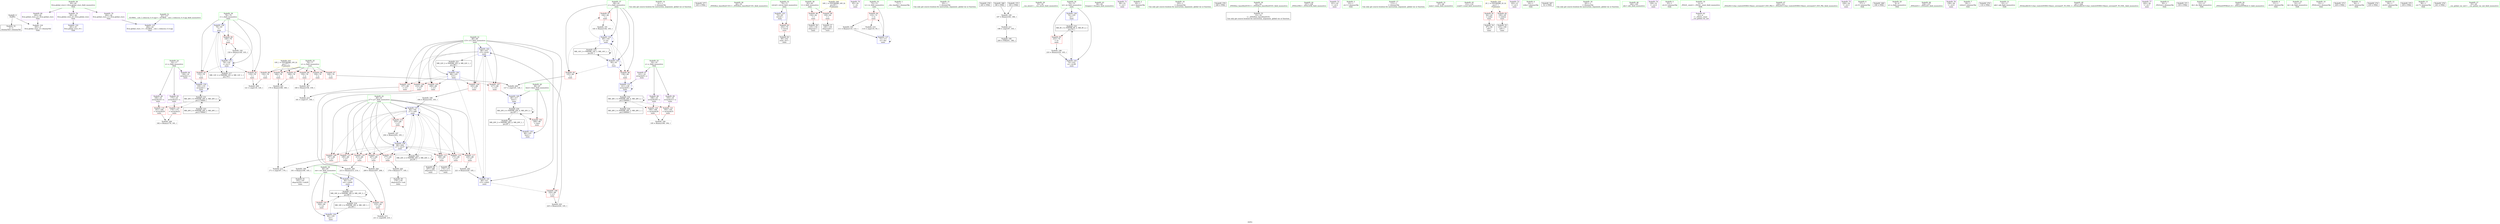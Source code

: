 digraph "SVFG" {
	label="SVFG";

	Node0x55dcc3734580 [shape=record,color=grey,label="{NodeID: 0\nNullPtr}"];
	Node0x55dcc3734580 -> Node0x55dcc37513b0[style=solid];
	Node0x55dcc3734580 -> Node0x55dcc3755f80[style=solid];
	Node0x55dcc3750870 [shape=record,color=red,label="{NodeID: 97\n144\<--80\n\<--j\nmain\n}"];
	Node0x55dcc3750870 -> Node0x55dcc37596d0[style=solid];
	Node0x55dcc3735470 [shape=record,color=green,label="{NodeID: 14\n41\<--1\n\<--dummyObj\nCan only get source location for instruction, argument, global var or function.}"];
	Node0x55dcc3778320 [shape=record,color=black,label="{NodeID: 277\n243 = PHI()\n}"];
	Node0x55dcc3753c20 [shape=record,color=grey,label="{NodeID: 194\n195 = Binary(189, 194, )\n}"];
	Node0x55dcc37503b0 [shape=record,color=red,label="{NodeID: 111\n177\<--90\n\<--j17\nmain\n}"];
	Node0x55dcc37503b0 -> Node0x55dcc375bbe0[style=solid];
	Node0x55dcc374eda0 [shape=record,color=green,label="{NodeID: 28\n49\<--50\n_ZNSt8ios_base4InitC1Ev\<--_ZNSt8ios_base4InitC1Ev_field_insensitive\n}"];
	Node0x55dcc375c060 [shape=record,color=grey,label="{NodeID: 208\n127 = cmp(125, 126, )\n}"];
	Node0x55dcc3756080 [shape=record,color=blue,label="{NodeID: 125\n70\<--93\nretval\<--\nmain\n}"];
	Node0x55dcc3756080 -> Node0x55dcc3752dd0[style=dashed];
	Node0x55dcc374f9c0 [shape=record,color=green,label="{NodeID: 42\n90\<--91\nj17\<--j17_field_insensitive\nmain\n}"];
	Node0x55dcc374f9c0 -> Node0x55dcc3750210[style=solid];
	Node0x55dcc374f9c0 -> Node0x55dcc37502e0[style=solid];
	Node0x55dcc374f9c0 -> Node0x55dcc37503b0[style=solid];
	Node0x55dcc374f9c0 -> Node0x55dcc3750480[style=solid];
	Node0x55dcc374f9c0 -> Node0x55dcc3750550[style=solid];
	Node0x55dcc374f9c0 -> Node0x55dcc3750620[style=solid];
	Node0x55dcc374f9c0 -> Node0x55dcc3755880[style=solid];
	Node0x55dcc374f9c0 -> Node0x55dcc3755910[style=solid];
	Node0x55dcc374f9c0 -> Node0x55dcc37559a0[style=solid];
	Node0x55dcc374f9c0 -> Node0x55dcc3756a40[style=solid];
	Node0x55dcc374f9c0 -> Node0x55dcc3756b10[style=solid];
	Node0x55dcc3765000 [shape=record,color=black,label="{NodeID: 222\nMR_24V_2 = PHI(MR_24V_3, MR_24V_1, )\npts\{91 \}\n}"];
	Node0x55dcc3765000 -> Node0x55dcc3756a40[style=dashed];
	Node0x55dcc3765000 -> Node0x55dcc3765000[style=dashed];
	Node0x55dcc3756be0 [shape=record,color=blue,label="{NodeID: 139\n84\<--215\nret\<--sub40\nmain\n}"];
	Node0x55dcc3756be0 -> Node0x55dcc3768700[style=dashed];
	Node0x55dcc3751750 [shape=record,color=black,label="{NodeID: 56\n135\<--134\nidxprom\<--\nmain\n}"];
	Node0x55dcc37522b0 [shape=record,color=purple,label="{NodeID: 70\n95\<--20\n\<--.str\nmain\n}"];
	Node0x55dcc3752ea0 [shape=record,color=red,label="{NodeID: 84\n110\<--72\n\<--tc\nmain\n}"];
	Node0x55dcc3752ea0 -> Node0x55dcc3753aa0[style=solid];
	Node0x55dcc3752ea0 -> Node0x55dcc375c360[style=solid];
	Node0x55dcc3734e20 [shape=record,color=green,label="{NodeID: 1\n7\<--1\n__dso_handle\<--dummyObj\nGlob }"];
	Node0x55dcc3750940 [shape=record,color=red,label="{NodeID: 98\n134\<--82\n\<--t\nmain\n}"];
	Node0x55dcc3750940 -> Node0x55dcc3751750[style=solid];
	Node0x55dcc3735540 [shape=record,color=green,label="{NodeID: 15\n93\<--1\n\<--dummyObj\nCan only get source location for instruction, argument, global var or function.}"];
	Node0x55dcc3778420 [shape=record,color=black,label="{NodeID: 278\n245 = PHI()\n}"];
	Node0x55dcc3753da0 [shape=record,color=grey,label="{NodeID: 195\n197 = Binary(183, 196, )\n}"];
	Node0x55dcc3753da0 -> Node0x55dcc375c4e0[style=solid];
	Node0x55dcc3750480 [shape=record,color=red,label="{NodeID: 112\n186\<--90\n\<--j17\nmain\n}"];
	Node0x55dcc3750480 -> Node0x55dcc3751a90[style=solid];
	Node0x55dcc374eea0 [shape=record,color=green,label="{NodeID: 29\n55\<--56\n__cxa_atexit\<--__cxa_atexit_field_insensitive\n}"];
	Node0x55dcc375c1e0 [shape=record,color=grey,label="{NodeID: 209\n121 = cmp(119, 120, )\n}"];
	Node0x55dcc3756150 [shape=record,color=blue,label="{NodeID: 126\n74\<--105\nnt\<--\nmain\n}"];
	Node0x55dcc3756150 -> Node0x55dcc3763200[style=dashed];
	Node0x55dcc374fa90 [shape=record,color=green,label="{NodeID: 43\n98\<--99\nfreopen\<--freopen_field_insensitive\n}"];
	Node0x55dcc3765500 [shape=record,color=black,label="{NodeID: 223\nMR_26V_2 = PHI(MR_26V_3, MR_26V_1, )\npts\{170000 \}\n}"];
	Node0x55dcc3765500 -> Node0x55dcc3767d00[style=dashed];
	Node0x55dcc3756cb0 [shape=record,color=blue,label="{NodeID: 140\n86\<--217\nbest\<--\nmain\n}"];
	Node0x55dcc3756cb0 -> Node0x55dcc3768c00[style=dashed];
	Node0x55dcc3751820 [shape=record,color=black,label="{NodeID: 57\n140\<--139\nidxprom8\<--\nmain\n}"];
	Node0x55dcc3752380 [shape=record,color=purple,label="{NodeID: 71\n96\<--22\n\<--.str.1\nmain\n}"];
	Node0x55dcc3752f70 [shape=record,color=red,label="{NodeID: 85\n232\<--74\n\<--nt\nmain\n}"];
	Node0x55dcc3752f70 -> Node0x55dcc3754220[style=solid];
	Node0x55dcc3733690 [shape=record,color=green,label="{NodeID: 2\n20\<--1\n.str\<--dummyObj\nGlob }"];
	Node0x55dcc3750a10 [shape=record,color=red,label="{NodeID: 99\n139\<--82\n\<--t\nmain\n}"];
	Node0x55dcc3750a10 -> Node0x55dcc3751820[style=solid];
	Node0x55dcc374e530 [shape=record,color=green,label="{NodeID: 16\n105\<--1\n\<--dummyObj\nCan only get source location for instruction, argument, global var or function.}"];
	Node0x55dcc3778520 [shape=record,color=black,label="{NodeID: 279\n246 = PHI()\n}"];
	Node0x55dcc3753f20 [shape=record,color=grey,label="{NodeID: 196\n191 = Binary(190, 105, )\n}"];
	Node0x55dcc3753f20 -> Node0x55dcc3751b60[style=solid];
	Node0x55dcc3750550 [shape=record,color=red,label="{NodeID: 113\n190\<--90\n\<--j17\nmain\n}"];
	Node0x55dcc3750550 -> Node0x55dcc3753f20[style=solid];
	Node0x55dcc374efa0 [shape=record,color=green,label="{NodeID: 30\n54\<--60\n_ZNSt8ios_base4InitD1Ev\<--_ZNSt8ios_base4InitD1Ev_field_insensitive\n}"];
	Node0x55dcc374efa0 -> Node0x55dcc37514b0[style=solid];
	Node0x55dcc375c360 [shape=record,color=grey,label="{NodeID: 210\n114 = cmp(110, 93, )\n}"];
	Node0x55dcc3756220 [shape=record,color=blue,label="{NodeID: 127\n72\<--111\ntc\<--dec\nmain\n}"];
	Node0x55dcc3756220 -> Node0x55dcc3752ea0[style=dashed];
	Node0x55dcc3756220 -> Node0x55dcc3756220[style=dashed];
	Node0x55dcc374fb90 [shape=record,color=green,label="{NodeID: 44\n107\<--108\n_ZNSirsERi\<--_ZNSirsERi_field_insensitive\n}"];
	Node0x55dcc3765a00 [shape=record,color=black,label="{NodeID: 224\nMR_28V_2 = PHI(MR_28V_3, MR_28V_1, )\npts\{190000 \}\n}"];
	Node0x55dcc3765a00 -> Node0x55dcc3768200[style=dashed];
	Node0x55dcc3756d80 [shape=record,color=blue,label="{NodeID: 141\n88\<--221\ni13\<--sub41\nmain\n}"];
	Node0x55dcc3756d80 -> Node0x55dcc3750140[style=dashed];
	Node0x55dcc3756d80 -> Node0x55dcc3756e50[style=dashed];
	Node0x55dcc37518f0 [shape=record,color=black,label="{NodeID: 58\n174\<--173\nidxprom21\<--\nmain\n}"];
	Node0x55dcc3752450 [shape=record,color=purple,label="{NodeID: 72\n101\<--25\n\<--.str.2\nmain\n}"];
	Node0x55dcc3753040 [shape=record,color=red,label="{NodeID: 86\n120\<--76\n\<--n\nmain\n}"];
	Node0x55dcc3753040 -> Node0x55dcc375c1e0[style=solid];
	Node0x55dcc3735e00 [shape=record,color=green,label="{NodeID: 3\n22\<--1\n.str.1\<--dummyObj\nGlob }"];
	Node0x55dcc3750ae0 [shape=record,color=red,label="{NodeID: 100\n210\<--84\n\<--ret\nmain\n}"];
	Node0x55dcc3750ae0 -> Node0x55dcc375c7e0[style=solid];
	Node0x55dcc374e5c0 [shape=record,color=green,label="{NodeID: 17\n112\<--1\n\<--dummyObj\nCan only get source location for instruction, argument, global var or function.}"];
	Node0x55dcc37540a0 [shape=record,color=grey,label="{NodeID: 197\n204 = Binary(203, 105, )\n}"];
	Node0x55dcc37540a0 -> Node0x55dcc3756b10[style=solid];
	Node0x55dcc3750620 [shape=record,color=red,label="{NodeID: 114\n203\<--90\n\<--j17\nmain\n}"];
	Node0x55dcc3750620 -> Node0x55dcc37540a0[style=solid];
	Node0x55dcc374f0a0 [shape=record,color=green,label="{NodeID: 31\n67\<--68\nmain\<--main_field_insensitive\n}"];
	Node0x55dcc375c4e0 [shape=record,color=grey,label="{NodeID: 211\n198 = cmp(197, 105, )\n}"];
	Node0x55dcc375c4e0 -> Node0x55dcc34c64f0[style=solid];
	Node0x55dcc37562f0 [shape=record,color=blue,label="{NodeID: 128\n78\<--93\ni\<--\nmain\n}"];
	Node0x55dcc37562f0 -> Node0x55dcc3753520[style=dashed];
	Node0x55dcc37562f0 -> Node0x55dcc37535f0[style=dashed];
	Node0x55dcc37562f0 -> Node0x55dcc37536c0[style=dashed];
	Node0x55dcc37562f0 -> Node0x55dcc3756700[style=dashed];
	Node0x55dcc37562f0 -> Node0x55dcc3763700[style=dashed];
	Node0x55dcc374fc90 [shape=record,color=green,label="{NodeID: 45\n131\<--132\nscanf\<--scanf_field_insensitive\n}"];
	Node0x55dcc3756e50 [shape=record,color=blue,label="{NodeID: 142\n88\<--225\ni13\<--inc43\nmain\n}"];
	Node0x55dcc3756e50 -> Node0x55dcc3750d50[style=dashed];
	Node0x55dcc3756e50 -> Node0x55dcc3750e20[style=dashed];
	Node0x55dcc3756e50 -> Node0x55dcc3750ef0[style=dashed];
	Node0x55dcc3756e50 -> Node0x55dcc374ffa0[style=dashed];
	Node0x55dcc3756e50 -> Node0x55dcc3750070[style=dashed];
	Node0x55dcc3756e50 -> Node0x55dcc3756d80[style=dashed];
	Node0x55dcc3756e50 -> Node0x55dcc3764b00[style=dashed];
	Node0x55dcc37519c0 [shape=record,color=black,label="{NodeID: 59\n179\<--178\nidxprom23\<--sub\nmain\n}"];
	Node0x55dcc376a500 [shape=record,color=yellow,style=double,label="{NodeID: 239\n2V_1 = ENCHI(MR_2V_0)\npts\{1 \}\nFun[main]}"];
	Node0x55dcc376a500 -> Node0x55dcc3752c30[style=dashed];
	Node0x55dcc376a500 -> Node0x55dcc3752d00[style=dashed];
	Node0x55dcc3752520 [shape=record,color=purple,label="{NodeID: 73\n102\<--27\n\<--.str.3\nmain\n}"];
	Node0x55dcc3753110 [shape=record,color=red,label="{NodeID: 87\n126\<--76\n\<--n\nmain\n}"];
	Node0x55dcc3753110 -> Node0x55dcc375c060[style=solid];
	Node0x55dcc3735f60 [shape=record,color=green,label="{NodeID: 4\n24\<--1\nstdin\<--dummyObj\nGlob }"];
	Node0x55dcc37778c0 [shape=record,color=black,label="{NodeID: 267\n52 = PHI()\n}"];
	Node0x55dcc3750bb0 [shape=record,color=red,label="{NodeID: 101\n244\<--84\n\<--ret\nmain\n}"];
	Node0x55dcc374e650 [shape=record,color=green,label="{NodeID: 18\n201\<--1\n\<--dummyObj\nCan only get source location for instruction, argument, global var or function.}"];
	Node0x55dcc3754220 [shape=record,color=grey,label="{NodeID: 198\n233 = Binary(232, 105, )\n}"];
	Node0x55dcc3754220 -> Node0x55dcc3756f20[style=solid];
	Node0x55dcc3755880 [shape=record,color=red,label="{NodeID: 115\n207\<--90\n\<--j17\nmain\n}"];
	Node0x55dcc3755880 -> Node0x55dcc375ba60[style=solid];
	Node0x55dcc374f1a0 [shape=record,color=green,label="{NodeID: 32\n70\<--71\nretval\<--retval_field_insensitive\nmain\n}"];
	Node0x55dcc374f1a0 -> Node0x55dcc3752dd0[style=solid];
	Node0x55dcc374f1a0 -> Node0x55dcc3756080[style=solid];
	Node0x55dcc375c660 [shape=record,color=grey,label="{NodeID: 212\n171 = cmp(167, 170, )\n}"];
	Node0x55dcc37563c0 [shape=record,color=blue,label="{NodeID: 129\n80\<--93\nj\<--\nmain\n}"];
	Node0x55dcc37563c0 -> Node0x55dcc3753790[style=dashed];
	Node0x55dcc37563c0 -> Node0x55dcc37507a0[style=dashed];
	Node0x55dcc37563c0 -> Node0x55dcc3750870[style=dashed];
	Node0x55dcc37563c0 -> Node0x55dcc37563c0[style=dashed];
	Node0x55dcc37563c0 -> Node0x55dcc3756630[style=dashed];
	Node0x55dcc37563c0 -> Node0x55dcc3763c00[style=dashed];
	Node0x55dcc374fd90 [shape=record,color=green,label="{NodeID: 46\n184\<--185\nabs\<--abs_field_insensitive\n}"];
	Node0x55dcc3756f20 [shape=record,color=blue,label="{NodeID: 143\n74\<--233\nnt\<--inc46\nmain\n}"];
	Node0x55dcc3756f20 -> Node0x55dcc3763200[style=dashed];
	Node0x55dcc3751a90 [shape=record,color=black,label="{NodeID: 60\n187\<--186\nidxprom27\<--\nmain\n}"];
	Node0x55dcc37525f0 [shape=record,color=purple,label="{NodeID: 74\n129\<--31\n\<--.str.4\nmain\n}"];
	Node0x55dcc37531e0 [shape=record,color=red,label="{NodeID: 88\n158\<--76\n\<--n\nmain\n}"];
	Node0x55dcc37531e0 -> Node0x55dcc375bee0[style=solid];
	Node0x55dcc3734bb0 [shape=record,color=green,label="{NodeID: 5\n25\<--1\n.str.2\<--dummyObj\nGlob }"];
	Node0x55dcc37779c0 [shape=record,color=black,label="{NodeID: 268\n196 = PHI()\n}"];
	Node0x55dcc37779c0 -> Node0x55dcc3753da0[style=solid];
	Node0x55dcc3750c80 [shape=record,color=red,label="{NodeID: 102\n240\<--86\n\<--best\nmain\n}"];
	Node0x55dcc374e6e0 [shape=record,color=green,label="{NodeID: 19\n4\<--6\n_ZStL8__ioinit\<--_ZStL8__ioinit_field_insensitive\nGlob }"];
	Node0x55dcc374e6e0 -> Node0x55dcc3751d00[style=solid];
	Node0x55dcc37543a0 [shape=record,color=grey,label="{NodeID: 199\n164 = Binary(163, 105, )\n}"];
	Node0x55dcc37543a0 -> Node0x55dcc3756a40[style=solid];
	Node0x55dcc3755910 [shape=record,color=red,label="{NodeID: 116\n213\<--90\n\<--j17\nmain\n}"];
	Node0x55dcc3755910 -> Node0x55dcc3754520[style=solid];
	Node0x55dcc374f270 [shape=record,color=green,label="{NodeID: 33\n72\<--73\ntc\<--tc_field_insensitive\nmain\n}"];
	Node0x55dcc374f270 -> Node0x55dcc3752ea0[style=solid];
	Node0x55dcc374f270 -> Node0x55dcc3756220[style=solid];
	Node0x55dcc375c7e0 [shape=record,color=grey,label="{NodeID: 213\n211 = cmp(209, 210, )\n}"];
	Node0x55dcc3756490 [shape=record,color=blue,label="{NodeID: 130\n136\<--133\narrayidx\<--\nmain\n}"];
	Node0x55dcc3756490 -> Node0x55dcc3756490[style=dashed];
	Node0x55dcc3756490 -> Node0x55dcc3767d00[style=dashed];
	Node0x55dcc374fe90 [shape=record,color=green,label="{NodeID: 47\n230\<--231\n_ZStlsISt11char_traitsIcEERSt13basic_ostreamIcT_ES5_PKc\<--_ZStlsISt11char_traitsIcEERSt13basic_ostreamIcT_ES5_PKc_field_insensitive\n}"];
	Node0x55dcc3751b60 [shape=record,color=black,label="{NodeID: 61\n192\<--191\nidxprom30\<--sub29\nmain\n}"];
	Node0x55dcc37526c0 [shape=record,color=purple,label="{NodeID: 75\n228\<--34\n\<--.str.5\nmain\n}"];
	Node0x55dcc37532b0 [shape=record,color=red,label="{NodeID: 89\n159\<--76\n\<--n\nmain\n}"];
	Node0x55dcc37532b0 -> Node0x55dcc375bee0[style=solid];
	Node0x55dcc3734c40 [shape=record,color=green,label="{NodeID: 6\n27\<--1\n.str.3\<--dummyObj\nGlob }"];
	Node0x55dcc3777b20 [shape=record,color=black,label="{NodeID: 269\n106 = PHI()\n}"];
	Node0x55dcc3750d50 [shape=record,color=red,label="{NodeID: 103\n157\<--88\n\<--i13\nmain\n}"];
	Node0x55dcc3750d50 -> Node0x55dcc375c960[style=solid];
	Node0x55dcc374e770 [shape=record,color=green,label="{NodeID: 20\n8\<--9\na\<--a_field_insensitive\nGlob }"];
	Node0x55dcc3754520 [shape=record,color=grey,label="{NodeID: 200\n215 = Binary(213, 214, )\n}"];
	Node0x55dcc3754520 -> Node0x55dcc3756be0[style=solid];
	Node0x55dcc37559a0 [shape=record,color=red,label="{NodeID: 117\n220\<--90\n\<--j17\nmain\n}"];
	Node0x55dcc37559a0 -> Node0x55dcc375b7a0[style=solid];
	Node0x55dcc374f340 [shape=record,color=green,label="{NodeID: 34\n74\<--75\nnt\<--nt_field_insensitive\nmain\n}"];
	Node0x55dcc374f340 -> Node0x55dcc3752f70[style=solid];
	Node0x55dcc374f340 -> Node0x55dcc3756150[style=solid];
	Node0x55dcc374f340 -> Node0x55dcc3756f20[style=solid];
	Node0x55dcc375c960 [shape=record,color=grey,label="{NodeID: 214\n161 = cmp(157, 160, )\n}"];
	Node0x55dcc3756560 [shape=record,color=blue,label="{NodeID: 131\n141\<--138\narrayidx9\<--\nmain\n}"];
	Node0x55dcc3756560 -> Node0x55dcc3756560[style=dashed];
	Node0x55dcc3756560 -> Node0x55dcc3768200[style=dashed];
	Node0x55dcc3750fb0 [shape=record,color=green,label="{NodeID: 48\n236\<--237\n_ZNSolsEi\<--_ZNSolsEi_field_insensitive\n}"];
	Node0x55dcc3751c30 [shape=record,color=black,label="{NodeID: 62\n69\<--252\nmain_ret\<--\nmain\n}"];
	Node0x55dcc3752790 [shape=record,color=purple,label="{NodeID: 76\n238\<--36\n\<--.str.6\nmain\n}"];
	Node0x55dcc3753380 [shape=record,color=red,label="{NodeID: 90\n168\<--76\n\<--n\nmain\n}"];
	Node0x55dcc3753380 -> Node0x55dcc37546a0[style=solid];
	Node0x55dcc37349d0 [shape=record,color=green,label="{NodeID: 7\n29\<--1\nstdout\<--dummyObj\nGlob }"];
	Node0x55dcc3777bf0 [shape=record,color=black,label="{NodeID: 270\n116 = PHI()\n}"];
	Node0x55dcc3750e20 [shape=record,color=red,label="{NodeID: 104\n163\<--88\n\<--i13\nmain\n}"];
	Node0x55dcc3750e20 -> Node0x55dcc37543a0[style=solid];
	Node0x55dcc374e800 [shape=record,color=green,label="{NodeID: 21\n10\<--11\nadj\<--adj_field_insensitive\nGlob }"];
	Node0x55dcc37546a0 [shape=record,color=grey,label="{NodeID: 201\n170 = Binary(168, 169, )\n}"];
	Node0x55dcc37546a0 -> Node0x55dcc375c660[style=solid];
	Node0x55dcc3755a70 [shape=record,color=red,label="{NodeID: 118\n176\<--175\n\<--arrayidx22\nmain\n}"];
	Node0x55dcc3755a70 -> Node0x55dcc375bd60[style=solid];
	Node0x55dcc374f410 [shape=record,color=green,label="{NodeID: 35\n76\<--77\nn\<--n_field_insensitive\nmain\n}"];
	Node0x55dcc374f410 -> Node0x55dcc3753040[style=solid];
	Node0x55dcc374f410 -> Node0x55dcc3753110[style=solid];
	Node0x55dcc374f410 -> Node0x55dcc37531e0[style=solid];
	Node0x55dcc374f410 -> Node0x55dcc37532b0[style=solid];
	Node0x55dcc374f410 -> Node0x55dcc3753380[style=solid];
	Node0x55dcc374f410 -> Node0x55dcc3753450[style=solid];
	Node0x55dcc3756630 [shape=record,color=blue,label="{NodeID: 132\n80\<--145\nj\<--inc\nmain\n}"];
	Node0x55dcc3756630 -> Node0x55dcc3753790[style=dashed];
	Node0x55dcc3756630 -> Node0x55dcc37507a0[style=dashed];
	Node0x55dcc3756630 -> Node0x55dcc3750870[style=dashed];
	Node0x55dcc3756630 -> Node0x55dcc37563c0[style=dashed];
	Node0x55dcc3756630 -> Node0x55dcc3756630[style=dashed];
	Node0x55dcc3756630 -> Node0x55dcc3763c00[style=dashed];
	Node0x55dcc37510b0 [shape=record,color=green,label="{NodeID: 49\n247\<--248\n_ZSt4endlIcSt11char_traitsIcEERSt13basic_ostreamIT_T0_ES6_\<--_ZSt4endlIcSt11char_traitsIcEERSt13basic_ostreamIT_T0_ES6__field_insensitive\n}"];
	Node0x55dcc3751d00 [shape=record,color=purple,label="{NodeID: 63\n51\<--4\n\<--_ZStL8__ioinit\n__cxx_global_var_init\n}"];
	Node0x55dcc376b2c0 [shape=record,color=yellow,style=double,label="{NodeID: 243\n10V_1 = ENCHI(MR_10V_0)\npts\{77 \}\nFun[main]}"];
	Node0x55dcc376b2c0 -> Node0x55dcc3753040[style=dashed];
	Node0x55dcc376b2c0 -> Node0x55dcc3753110[style=dashed];
	Node0x55dcc376b2c0 -> Node0x55dcc37531e0[style=dashed];
	Node0x55dcc376b2c0 -> Node0x55dcc37532b0[style=dashed];
	Node0x55dcc376b2c0 -> Node0x55dcc3753380[style=dashed];
	Node0x55dcc376b2c0 -> Node0x55dcc3753450[style=dashed];
	Node0x55dcc3752860 [shape=record,color=purple,label="{NodeID: 77\n242\<--38\n\<--.str.7\nmain\n}"];
	Node0x55dcc3753450 [shape=record,color=red,label="{NodeID: 91\n169\<--76\n\<--n\nmain\n}"];
	Node0x55dcc3753450 -> Node0x55dcc37546a0[style=solid];
	Node0x55dcc3734a60 [shape=record,color=green,label="{NodeID: 8\n30\<--1\n_ZSt3cin\<--dummyObj\nGlob }"];
	Node0x55dcc3777cc0 [shape=record,color=black,label="{NodeID: 271\n130 = PHI()\n}"];
	Node0x55dcc3750ef0 [shape=record,color=red,label="{NodeID: 105\n208\<--88\n\<--i13\nmain\n}"];
	Node0x55dcc3750ef0 -> Node0x55dcc375ba60[style=solid];
	Node0x55dcc374e890 [shape=record,color=green,label="{NodeID: 22\n12\<--13\ndx\<--dx_field_insensitive\nGlob }"];
	Node0x55dcc375b7a0 [shape=record,color=grey,label="{NodeID: 202\n221 = Binary(220, 105, )\n}"];
	Node0x55dcc375b7a0 -> Node0x55dcc3756d80[style=solid];
	Node0x55dcc3755b40 [shape=record,color=red,label="{NodeID: 119\n181\<--180\n\<--arrayidx24\nmain\n}"];
	Node0x55dcc3755b40 -> Node0x55dcc375bd60[style=solid];
	Node0x55dcc374f4e0 [shape=record,color=green,label="{NodeID: 36\n78\<--79\ni\<--i_field_insensitive\nmain\n}"];
	Node0x55dcc374f4e0 -> Node0x55dcc3753520[style=solid];
	Node0x55dcc374f4e0 -> Node0x55dcc37535f0[style=solid];
	Node0x55dcc374f4e0 -> Node0x55dcc37536c0[style=solid];
	Node0x55dcc374f4e0 -> Node0x55dcc37562f0[style=solid];
	Node0x55dcc374f4e0 -> Node0x55dcc3756700[style=solid];
	Node0x55dcc3763200 [shape=record,color=black,label="{NodeID: 216\nMR_8V_3 = PHI(MR_8V_4, MR_8V_2, )\npts\{75 \}\n}"];
	Node0x55dcc3763200 -> Node0x55dcc3752f70[style=dashed];
	Node0x55dcc3763200 -> Node0x55dcc3756f20[style=dashed];
	Node0x55dcc3756700 [shape=record,color=blue,label="{NodeID: 133\n78\<--150\ni\<--inc11\nmain\n}"];
	Node0x55dcc3756700 -> Node0x55dcc3753520[style=dashed];
	Node0x55dcc3756700 -> Node0x55dcc37535f0[style=dashed];
	Node0x55dcc3756700 -> Node0x55dcc37536c0[style=dashed];
	Node0x55dcc3756700 -> Node0x55dcc3756700[style=dashed];
	Node0x55dcc3756700 -> Node0x55dcc3763700[style=dashed];
	Node0x55dcc37511b0 [shape=record,color=green,label="{NodeID: 50\n249\<--250\n_ZNSolsEPFRSoS_E\<--_ZNSolsEPFRSoS_E_field_insensitive\n}"];
	Node0x55dcc3751dd0 [shape=record,color=purple,label="{NodeID: 64\n136\<--16\narrayidx\<--x\nmain\n}"];
	Node0x55dcc3751dd0 -> Node0x55dcc3756490[style=solid];
	Node0x55dcc3752930 [shape=record,color=purple,label="{NodeID: 78\n281\<--40\nllvm.global_ctors_0\<--llvm.global_ctors\nGlob }"];
	Node0x55dcc3752930 -> Node0x55dcc3755db0[style=solid];
	Node0x55dcc3753520 [shape=record,color=red,label="{NodeID: 92\n119\<--78\n\<--i\nmain\n}"];
	Node0x55dcc3753520 -> Node0x55dcc375c1e0[style=solid];
	Node0x55dcc37347a0 [shape=record,color=green,label="{NodeID: 9\n31\<--1\n.str.4\<--dummyObj\nGlob }"];
	Node0x55dcc3777dc0 [shape=record,color=black,label="{NodeID: 272\n183 = PHI()\n}"];
	Node0x55dcc3777dc0 -> Node0x55dcc3753da0[style=solid];
	Node0x55dcc374ffa0 [shape=record,color=red,label="{NodeID: 106\n214\<--88\n\<--i13\nmain\n}"];
	Node0x55dcc374ffa0 -> Node0x55dcc3754520[style=solid];
	Node0x55dcc374e960 [shape=record,color=green,label="{NodeID: 23\n14\<--15\ndy\<--dy_field_insensitive\nGlob }"];
	Node0x55dcc375b8e0 [shape=record,color=grey,label="{NodeID: 203\n225 = Binary(224, 105, )\n}"];
	Node0x55dcc375b8e0 -> Node0x55dcc3756e50[style=solid];
	Node0x55dcc3755c10 [shape=record,color=red,label="{NodeID: 120\n189\<--188\n\<--arrayidx28\nmain\n}"];
	Node0x55dcc3755c10 -> Node0x55dcc3753c20[style=solid];
	Node0x55dcc374f5b0 [shape=record,color=green,label="{NodeID: 37\n80\<--81\nj\<--j_field_insensitive\nmain\n}"];
	Node0x55dcc374f5b0 -> Node0x55dcc3753790[style=solid];
	Node0x55dcc374f5b0 -> Node0x55dcc37507a0[style=solid];
	Node0x55dcc374f5b0 -> Node0x55dcc3750870[style=solid];
	Node0x55dcc374f5b0 -> Node0x55dcc37563c0[style=solid];
	Node0x55dcc374f5b0 -> Node0x55dcc3756630[style=solid];
	Node0x55dcc3763700 [shape=record,color=black,label="{NodeID: 217\nMR_12V_2 = PHI(MR_12V_4, MR_12V_1, )\npts\{79 \}\n}"];
	Node0x55dcc3763700 -> Node0x55dcc37562f0[style=dashed];
	Node0x55dcc37567d0 [shape=record,color=blue,label="{NodeID: 134\n84\<--105\nret\<--\nmain\n}"];
	Node0x55dcc37567d0 -> Node0x55dcc3768700[style=dashed];
	Node0x55dcc37512b0 [shape=record,color=green,label="{NodeID: 51\n42\<--277\n_GLOBAL__sub_I_culaucon_0_0.cpp\<--_GLOBAL__sub_I_culaucon_0_0.cpp_field_insensitive\n}"];
	Node0x55dcc37512b0 -> Node0x55dcc3755e80[style=solid];
	Node0x55dcc3767d00 [shape=record,color=black,label="{NodeID: 231\nMR_26V_3 = PHI(MR_26V_4, MR_26V_2, )\npts\{170000 \}\n}"];
	Node0x55dcc3767d00 -> Node0x55dcc3755a70[style=dashed];
	Node0x55dcc3767d00 -> Node0x55dcc3755b40[style=dashed];
	Node0x55dcc3767d00 -> Node0x55dcc3756490[style=dashed];
	Node0x55dcc3767d00 -> Node0x55dcc3765500[style=dashed];
	Node0x55dcc3767d00 -> Node0x55dcc3767d00[style=dashed];
	Node0x55dcc3751ea0 [shape=record,color=purple,label="{NodeID: 65\n175\<--16\narrayidx22\<--x\nmain\n}"];
	Node0x55dcc3751ea0 -> Node0x55dcc3755a70[style=solid];
	Node0x55dcc3752a30 [shape=record,color=purple,label="{NodeID: 79\n282\<--40\nllvm.global_ctors_1\<--llvm.global_ctors\nGlob }"];
	Node0x55dcc3752a30 -> Node0x55dcc3755e80[style=solid];
	Node0x55dcc37535f0 [shape=record,color=red,label="{NodeID: 93\n133\<--78\n\<--i\nmain\n}"];
	Node0x55dcc37535f0 -> Node0x55dcc3756490[style=solid];
	Node0x55dcc3734870 [shape=record,color=green,label="{NodeID: 10\n33\<--1\n_ZSt4cout\<--dummyObj\nGlob }"];
	Node0x55dcc3777f20 [shape=record,color=black,label="{NodeID: 273\n229 = PHI()\n}"];
	Node0x55dcc34c64f0 [shape=record,color=black,label="{NodeID: 190\n200 = PHI(201, 198, )\n}"];
	Node0x55dcc3750070 [shape=record,color=red,label="{NodeID: 107\n217\<--88\n\<--i13\nmain\n}"];
	Node0x55dcc3750070 -> Node0x55dcc3756cb0[style=solid];
	Node0x55dcc374ea30 [shape=record,color=green,label="{NodeID: 24\n16\<--17\nx\<--x_field_insensitive\nGlob }"];
	Node0x55dcc374ea30 -> Node0x55dcc3751dd0[style=solid];
	Node0x55dcc374ea30 -> Node0x55dcc3751ea0[style=solid];
	Node0x55dcc374ea30 -> Node0x55dcc3751f70[style=solid];
	Node0x55dcc375ba60 [shape=record,color=grey,label="{NodeID: 204\n209 = Binary(207, 208, )\n}"];
	Node0x55dcc375ba60 -> Node0x55dcc375c7e0[style=solid];
	Node0x55dcc3755ce0 [shape=record,color=red,label="{NodeID: 121\n194\<--193\n\<--arrayidx31\nmain\n}"];
	Node0x55dcc3755ce0 -> Node0x55dcc3753c20[style=solid];
	Node0x55dcc374f680 [shape=record,color=green,label="{NodeID: 38\n82\<--83\nt\<--t_field_insensitive\nmain\n}"];
	Node0x55dcc374f680 -> Node0x55dcc3750940[style=solid];
	Node0x55dcc374f680 -> Node0x55dcc3750a10[style=solid];
	Node0x55dcc3763c00 [shape=record,color=black,label="{NodeID: 218\nMR_14V_2 = PHI(MR_14V_3, MR_14V_1, )\npts\{81 \}\n}"];
	Node0x55dcc3763c00 -> Node0x55dcc37563c0[style=dashed];
	Node0x55dcc3763c00 -> Node0x55dcc3763c00[style=dashed];
	Node0x55dcc37568a0 [shape=record,color=blue,label="{NodeID: 135\n86\<--105\nbest\<--\nmain\n}"];
	Node0x55dcc37568a0 -> Node0x55dcc3768c00[style=dashed];
	Node0x55dcc37513b0 [shape=record,color=black,label="{NodeID: 52\n2\<--3\ndummyVal\<--dummyVal\n}"];
	Node0x55dcc3768200 [shape=record,color=black,label="{NodeID: 232\nMR_28V_3 = PHI(MR_28V_4, MR_28V_2, )\npts\{190000 \}\n}"];
	Node0x55dcc3768200 -> Node0x55dcc3755c10[style=dashed];
	Node0x55dcc3768200 -> Node0x55dcc3755ce0[style=dashed];
	Node0x55dcc3768200 -> Node0x55dcc3756560[style=dashed];
	Node0x55dcc3768200 -> Node0x55dcc3765a00[style=dashed];
	Node0x55dcc3768200 -> Node0x55dcc3768200[style=dashed];
	Node0x55dcc3751f70 [shape=record,color=purple,label="{NodeID: 66\n180\<--16\narrayidx24\<--x\nmain\n}"];
	Node0x55dcc3751f70 -> Node0x55dcc3755b40[style=solid];
	Node0x55dcc376bd70 [shape=record,color=yellow,style=double,label="{NodeID: 246\n16V_1 = ENCHI(MR_16V_0)\npts\{83 \}\nFun[main]}"];
	Node0x55dcc376bd70 -> Node0x55dcc3750940[style=dashed];
	Node0x55dcc376bd70 -> Node0x55dcc3750a10[style=dashed];
	Node0x55dcc3752b30 [shape=record,color=purple,label="{NodeID: 80\n283\<--40\nllvm.global_ctors_2\<--llvm.global_ctors\nGlob }"];
	Node0x55dcc3752b30 -> Node0x55dcc3755f80[style=solid];
	Node0x55dcc37536c0 [shape=record,color=red,label="{NodeID: 94\n149\<--78\n\<--i\nmain\n}"];
	Node0x55dcc37536c0 -> Node0x55dcc3753920[style=solid];
	Node0x55dcc3735b00 [shape=record,color=green,label="{NodeID: 11\n34\<--1\n.str.5\<--dummyObj\nGlob }"];
	Node0x55dcc3778020 [shape=record,color=black,label="{NodeID: 274\n235 = PHI()\n}"];
	Node0x55dcc37596d0 [shape=record,color=grey,label="{NodeID: 191\n145 = Binary(144, 105, )\n}"];
	Node0x55dcc37596d0 -> Node0x55dcc3756630[style=solid];
	Node0x55dcc3750140 [shape=record,color=red,label="{NodeID: 108\n224\<--88\n\<--i13\nmain\n}"];
	Node0x55dcc3750140 -> Node0x55dcc375b8e0[style=solid];
	Node0x55dcc374eb00 [shape=record,color=green,label="{NodeID: 25\n18\<--19\ny\<--y_field_insensitive\nGlob }"];
	Node0x55dcc374eb00 -> Node0x55dcc3752040[style=solid];
	Node0x55dcc374eb00 -> Node0x55dcc3752110[style=solid];
	Node0x55dcc374eb00 -> Node0x55dcc37521e0[style=solid];
	Node0x55dcc375bbe0 [shape=record,color=grey,label="{NodeID: 205\n178 = Binary(177, 105, )\n}"];
	Node0x55dcc375bbe0 -> Node0x55dcc37519c0[style=solid];
	Node0x55dcc3755db0 [shape=record,color=blue,label="{NodeID: 122\n281\<--41\nllvm.global_ctors_0\<--\nGlob }"];
	Node0x55dcc374f750 [shape=record,color=green,label="{NodeID: 39\n84\<--85\nret\<--ret_field_insensitive\nmain\n}"];
	Node0x55dcc374f750 -> Node0x55dcc3750ae0[style=solid];
	Node0x55dcc374f750 -> Node0x55dcc3750bb0[style=solid];
	Node0x55dcc374f750 -> Node0x55dcc37567d0[style=solid];
	Node0x55dcc374f750 -> Node0x55dcc3756be0[style=solid];
	Node0x55dcc3764100 [shape=record,color=black,label="{NodeID: 219\nMR_18V_2 = PHI(MR_18V_4, MR_18V_1, )\npts\{85 \}\n}"];
	Node0x55dcc3764100 -> Node0x55dcc37567d0[style=dashed];
	Node0x55dcc3756970 [shape=record,color=blue,label="{NodeID: 136\n88\<--105\ni13\<--\nmain\n}"];
	Node0x55dcc3756970 -> Node0x55dcc3750d50[style=dashed];
	Node0x55dcc3756970 -> Node0x55dcc3750e20[style=dashed];
	Node0x55dcc3756970 -> Node0x55dcc3750ef0[style=dashed];
	Node0x55dcc3756970 -> Node0x55dcc374ffa0[style=dashed];
	Node0x55dcc3756970 -> Node0x55dcc3750070[style=dashed];
	Node0x55dcc3756970 -> Node0x55dcc3756d80[style=dashed];
	Node0x55dcc3756970 -> Node0x55dcc3764b00[style=dashed];
	Node0x55dcc37514b0 [shape=record,color=black,label="{NodeID: 53\n53\<--54\n\<--_ZNSt8ios_base4InitD1Ev\nCan only get source location for instruction, argument, global var or function.}"];
	Node0x55dcc3768700 [shape=record,color=black,label="{NodeID: 233\nMR_18V_4 = PHI(MR_18V_6, MR_18V_3, )\npts\{85 \}\n}"];
	Node0x55dcc3768700 -> Node0x55dcc3750ae0[style=dashed];
	Node0x55dcc3768700 -> Node0x55dcc3750bb0[style=dashed];
	Node0x55dcc3768700 -> Node0x55dcc3756be0[style=dashed];
	Node0x55dcc3768700 -> Node0x55dcc3764100[style=dashed];
	Node0x55dcc3768700 -> Node0x55dcc3768700[style=dashed];
	Node0x55dcc3752040 [shape=record,color=purple,label="{NodeID: 67\n141\<--18\narrayidx9\<--y\nmain\n}"];
	Node0x55dcc3752040 -> Node0x55dcc3756560[style=solid];
	Node0x55dcc3752c30 [shape=record,color=red,label="{NodeID: 81\n94\<--24\n\<--stdin\nmain\n}"];
	Node0x55dcc3752c30 -> Node0x55dcc37515b0[style=solid];
	Node0x55dcc3753790 [shape=record,color=red,label="{NodeID: 95\n125\<--80\n\<--j\nmain\n}"];
	Node0x55dcc3753790 -> Node0x55dcc375c060[style=solid];
	Node0x55dcc3735bd0 [shape=record,color=green,label="{NodeID: 12\n36\<--1\n.str.6\<--dummyObj\nGlob }"];
	Node0x55dcc3778120 [shape=record,color=black,label="{NodeID: 275\n239 = PHI()\n}"];
	Node0x55dcc3753920 [shape=record,color=grey,label="{NodeID: 192\n150 = Binary(149, 105, )\n}"];
	Node0x55dcc3753920 -> Node0x55dcc3756700[style=solid];
	Node0x55dcc3750210 [shape=record,color=red,label="{NodeID: 109\n167\<--90\n\<--j17\nmain\n}"];
	Node0x55dcc3750210 -> Node0x55dcc375c660[style=solid];
	Node0x55dcc374ebd0 [shape=record,color=green,label="{NodeID: 26\n40\<--44\nllvm.global_ctors\<--llvm.global_ctors_field_insensitive\nGlob }"];
	Node0x55dcc374ebd0 -> Node0x55dcc3752930[style=solid];
	Node0x55dcc374ebd0 -> Node0x55dcc3752a30[style=solid];
	Node0x55dcc374ebd0 -> Node0x55dcc3752b30[style=solid];
	Node0x55dcc375bd60 [shape=record,color=grey,label="{NodeID: 206\n182 = Binary(176, 181, )\n}"];
	Node0x55dcc3755e80 [shape=record,color=blue,label="{NodeID: 123\n282\<--42\nllvm.global_ctors_1\<--_GLOBAL__sub_I_culaucon_0_0.cpp\nGlob }"];
	Node0x55dcc374f820 [shape=record,color=green,label="{NodeID: 40\n86\<--87\nbest\<--best_field_insensitive\nmain\n}"];
	Node0x55dcc374f820 -> Node0x55dcc3750c80[style=solid];
	Node0x55dcc374f820 -> Node0x55dcc37568a0[style=solid];
	Node0x55dcc374f820 -> Node0x55dcc3756cb0[style=solid];
	Node0x55dcc3764600 [shape=record,color=black,label="{NodeID: 220\nMR_20V_2 = PHI(MR_20V_4, MR_20V_1, )\npts\{87 \}\n}"];
	Node0x55dcc3764600 -> Node0x55dcc37568a0[style=dashed];
	Node0x55dcc3756a40 [shape=record,color=blue,label="{NodeID: 137\n90\<--164\nj17\<--add\nmain\n}"];
	Node0x55dcc3756a40 -> Node0x55dcc3750210[style=dashed];
	Node0x55dcc3756a40 -> Node0x55dcc37502e0[style=dashed];
	Node0x55dcc3756a40 -> Node0x55dcc37503b0[style=dashed];
	Node0x55dcc3756a40 -> Node0x55dcc3750480[style=dashed];
	Node0x55dcc3756a40 -> Node0x55dcc3750550[style=dashed];
	Node0x55dcc3756a40 -> Node0x55dcc3750620[style=dashed];
	Node0x55dcc3756a40 -> Node0x55dcc3755880[style=dashed];
	Node0x55dcc3756a40 -> Node0x55dcc3755910[style=dashed];
	Node0x55dcc3756a40 -> Node0x55dcc37559a0[style=dashed];
	Node0x55dcc3756a40 -> Node0x55dcc3756a40[style=dashed];
	Node0x55dcc3756a40 -> Node0x55dcc3756b10[style=dashed];
	Node0x55dcc3756a40 -> Node0x55dcc3765000[style=dashed];
	Node0x55dcc37515b0 [shape=record,color=black,label="{NodeID: 54\n97\<--94\ncall\<--\nmain\n}"];
	Node0x55dcc3768c00 [shape=record,color=black,label="{NodeID: 234\nMR_20V_4 = PHI(MR_20V_6, MR_20V_3, )\npts\{87 \}\n}"];
	Node0x55dcc3768c00 -> Node0x55dcc3750c80[style=dashed];
	Node0x55dcc3768c00 -> Node0x55dcc3756cb0[style=dashed];
	Node0x55dcc3768c00 -> Node0x55dcc3764600[style=dashed];
	Node0x55dcc3768c00 -> Node0x55dcc3768c00[style=dashed];
	Node0x55dcc3752110 [shape=record,color=purple,label="{NodeID: 68\n188\<--18\narrayidx28\<--y\nmain\n}"];
	Node0x55dcc3752110 -> Node0x55dcc3755c10[style=solid];
	Node0x55dcc3752d00 [shape=record,color=red,label="{NodeID: 82\n100\<--29\n\<--stdout\nmain\n}"];
	Node0x55dcc3752d00 -> Node0x55dcc3751680[style=solid];
	Node0x55dcc37507a0 [shape=record,color=red,label="{NodeID: 96\n138\<--80\n\<--j\nmain\n}"];
	Node0x55dcc37507a0 -> Node0x55dcc3756560[style=solid];
	Node0x55dcc37353e0 [shape=record,color=green,label="{NodeID: 13\n38\<--1\n.str.7\<--dummyObj\nGlob }"];
	Node0x55dcc3778220 [shape=record,color=black,label="{NodeID: 276\n241 = PHI()\n}"];
	Node0x55dcc3753aa0 [shape=record,color=grey,label="{NodeID: 193\n111 = Binary(110, 112, )\n}"];
	Node0x55dcc3753aa0 -> Node0x55dcc3756220[style=solid];
	Node0x55dcc37502e0 [shape=record,color=red,label="{NodeID: 110\n173\<--90\n\<--j17\nmain\n}"];
	Node0x55dcc37502e0 -> Node0x55dcc37518f0[style=solid];
	Node0x55dcc374eca0 [shape=record,color=green,label="{NodeID: 27\n45\<--46\n__cxx_global_var_init\<--__cxx_global_var_init_field_insensitive\n}"];
	Node0x55dcc375bee0 [shape=record,color=grey,label="{NodeID: 207\n160 = Binary(158, 159, )\n}"];
	Node0x55dcc375bee0 -> Node0x55dcc375c960[style=solid];
	Node0x55dcc3755f80 [shape=record,color=blue, style = dotted,label="{NodeID: 124\n283\<--3\nllvm.global_ctors_2\<--dummyVal\nGlob }"];
	Node0x55dcc374f8f0 [shape=record,color=green,label="{NodeID: 41\n88\<--89\ni13\<--i13_field_insensitive\nmain\n}"];
	Node0x55dcc374f8f0 -> Node0x55dcc3750d50[style=solid];
	Node0x55dcc374f8f0 -> Node0x55dcc3750e20[style=solid];
	Node0x55dcc374f8f0 -> Node0x55dcc3750ef0[style=solid];
	Node0x55dcc374f8f0 -> Node0x55dcc374ffa0[style=solid];
	Node0x55dcc374f8f0 -> Node0x55dcc3750070[style=solid];
	Node0x55dcc374f8f0 -> Node0x55dcc3750140[style=solid];
	Node0x55dcc374f8f0 -> Node0x55dcc3756970[style=solid];
	Node0x55dcc374f8f0 -> Node0x55dcc3756d80[style=solid];
	Node0x55dcc374f8f0 -> Node0x55dcc3756e50[style=solid];
	Node0x55dcc3764b00 [shape=record,color=black,label="{NodeID: 221\nMR_22V_2 = PHI(MR_22V_4, MR_22V_1, )\npts\{89 \}\n}"];
	Node0x55dcc3764b00 -> Node0x55dcc3756970[style=dashed];
	Node0x55dcc3756b10 [shape=record,color=blue,label="{NodeID: 138\n90\<--204\nj17\<--inc37\nmain\n}"];
	Node0x55dcc3756b10 -> Node0x55dcc3750210[style=dashed];
	Node0x55dcc3756b10 -> Node0x55dcc37502e0[style=dashed];
	Node0x55dcc3756b10 -> Node0x55dcc37503b0[style=dashed];
	Node0x55dcc3756b10 -> Node0x55dcc3750480[style=dashed];
	Node0x55dcc3756b10 -> Node0x55dcc3750550[style=dashed];
	Node0x55dcc3756b10 -> Node0x55dcc3750620[style=dashed];
	Node0x55dcc3756b10 -> Node0x55dcc3755880[style=dashed];
	Node0x55dcc3756b10 -> Node0x55dcc3755910[style=dashed];
	Node0x55dcc3756b10 -> Node0x55dcc37559a0[style=dashed];
	Node0x55dcc3756b10 -> Node0x55dcc3756a40[style=dashed];
	Node0x55dcc3756b10 -> Node0x55dcc3756b10[style=dashed];
	Node0x55dcc3756b10 -> Node0x55dcc3765000[style=dashed];
	Node0x55dcc3751680 [shape=record,color=black,label="{NodeID: 55\n103\<--100\ncall1\<--\nmain\n}"];
	Node0x55dcc37521e0 [shape=record,color=purple,label="{NodeID: 69\n193\<--18\narrayidx31\<--y\nmain\n}"];
	Node0x55dcc37521e0 -> Node0x55dcc3755ce0[style=solid];
	Node0x55dcc3752dd0 [shape=record,color=red,label="{NodeID: 83\n252\<--70\n\<--retval\nmain\n}"];
	Node0x55dcc3752dd0 -> Node0x55dcc3751c30[style=solid];
}

